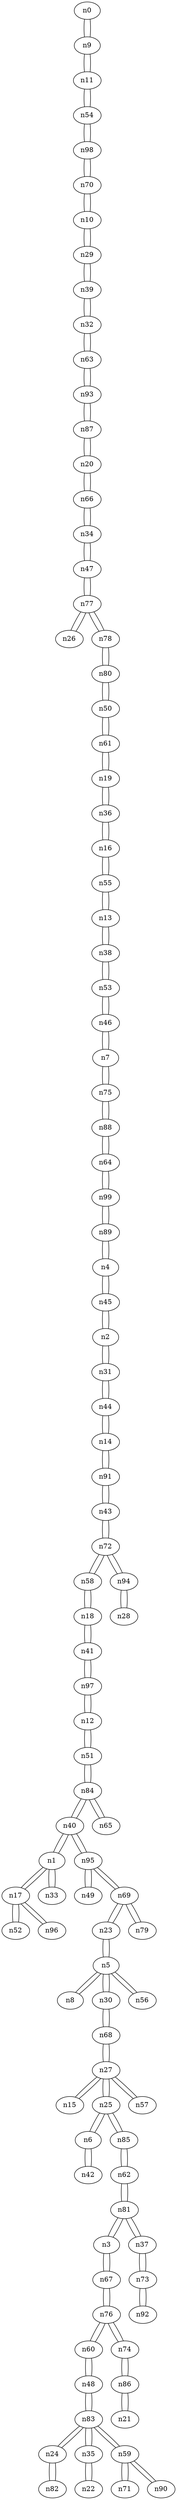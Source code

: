 graph {
n0;
n1;
n2;
n3;
n4;
n5;
n6;
n7;
n8;
n9;
n10;
n11;
n12;
n13;
n14;
n15;
n16;
n17;
n18;
n19;
n20;
n21;
n22;
n23;
n24;
n25;
n26;
n27;
n28;
n29;
n30;
n31;
n32;
n33;
n34;
n35;
n36;
n37;
n38;
n39;
n40;
n41;
n42;
n43;
n44;
n45;
n46;
n47;
n48;
n49;
n50;
n51;
n52;
n53;
n54;
n55;
n56;
n57;
n58;
n59;
n60;
n61;
n62;
n63;
n64;
n65;
n66;
n67;
n68;
n69;
n70;
n71;
n72;
n73;
n74;
n75;
n76;
n77;
n78;
n79;
n80;
n81;
n82;
n83;
n84;
n85;
n86;
n87;
n88;
n89;
n90;
n91;
n92;
n93;
n94;
n95;
n96;
n97;
n98;
n99;
n0 -- n9;
n1 -- n40;
n1 -- n33;
n1 -- n17;
n2 -- n31;
n2 -- n45;
n3 -- n81;
n3 -- n67;
n4 -- n89;
n4 -- n45;
n5 -- n23;
n5 -- n8;
n5 -- n56;
n5 -- n30;
n6 -- n25;
n6 -- n42;
n7 -- n46;
n7 -- n75;
n8 -- n5;
n9 -- n11;
n9 -- n0;
n10 -- n29;
n10 -- n70;
n11 -- n9;
n11 -- n54;
n12 -- n97;
n12 -- n51;
n13 -- n55;
n13 -- n38;
n14 -- n91;
n14 -- n44;
n15 -- n27;
n16 -- n55;
n16 -- n36;
n17 -- n96;
n17 -- n52;
n17 -- n1;
n18 -- n58;
n18 -- n41;
n19 -- n36;
n19 -- n61;
n20 -- n87;
n20 -- n66;
n21 -- n86;
n22 -- n35;
n23 -- n69;
n23 -- n5;
n24 -- n83;
n24 -- n82;
n25 -- n27;
n25 -- n85;
n25 -- n6;
n26 -- n77;
n27 -- n68;
n27 -- n25;
n27 -- n15;
n27 -- n57;
n28 -- n94;
n29 -- n39;
n29 -- n10;
n30 -- n5;
n30 -- n68;
n31 -- n2;
n31 -- n44;
n32 -- n39;
n32 -- n63;
n33 -- n1;
n34 -- n47;
n34 -- n66;
n35 -- n83;
n35 -- n22;
n36 -- n16;
n36 -- n19;
n37 -- n81;
n37 -- n73;
n38 -- n13;
n38 -- n53;
n39 -- n29;
n39 -- n32;
n40 -- n95;
n40 -- n84;
n40 -- n1;
n41 -- n97;
n41 -- n18;
n42 -- n6;
n43 -- n72;
n43 -- n91;
n44 -- n14;
n44 -- n31;
n45 -- n4;
n45 -- n2;
n46 -- n7;
n46 -- n53;
n47 -- n77;
n47 -- n34;
n48 -- n83;
n48 -- n60;
n49 -- n95;
n50 -- n80;
n50 -- n61;
n51 -- n12;
n51 -- n84;
n52 -- n17;
n53 -- n46;
n53 -- n38;
n54 -- n11;
n54 -- n98;
n55 -- n13;
n55 -- n16;
n56 -- n5;
n57 -- n27;
n58 -- n72;
n58 -- n18;
n59 -- n71;
n59 -- n83;
n59 -- n90;
n60 -- n48;
n60 -- n76;
n61 -- n19;
n61 -- n50;
n62 -- n81;
n62 -- n85;
n63 -- n93;
n63 -- n32;
n64 -- n88;
n64 -- n99;
n65 -- n84;
n66 -- n20;
n66 -- n34;
n67 -- n76;
n67 -- n3;
n68 -- n27;
n68 -- n30;
n69 -- n23;
n69 -- n95;
n69 -- n79;
n70 -- n98;
n70 -- n10;
n71 -- n59;
n72 -- n94;
n72 -- n43;
n72 -- n58;
n73 -- n92;
n73 -- n37;
n74 -- n76;
n74 -- n86;
n75 -- n7;
n75 -- n88;
n76 -- n67;
n76 -- n60;
n76 -- n74;
n77 -- n26;
n77 -- n47;
n77 -- n78;
n78 -- n80;
n78 -- n77;
n79 -- n69;
n80 -- n50;
n80 -- n78;
n81 -- n62;
n81 -- n3;
n81 -- n37;
n82 -- n24;
n83 -- n48;
n83 -- n24;
n83 -- n35;
n83 -- n59;
n84 -- n40;
n84 -- n51;
n84 -- n65;
n85 -- n25;
n85 -- n62;
n86 -- n21;
n86 -- n74;
n87 -- n93;
n87 -- n20;
n88 -- n75;
n88 -- n64;
n89 -- n4;
n89 -- n99;
n90 -- n59;
n91 -- n14;
n91 -- n43;
n92 -- n73;
n93 -- n87;
n93 -- n63;
n94 -- n72;
n94 -- n28;
n95 -- n69;
n95 -- n40;
n95 -- n49;
n96 -- n17;
n97 -- n12;
n97 -- n41;
n98 -- n54;
n98 -- n70;
n99 -- n89;
n99 -- n64;
}
